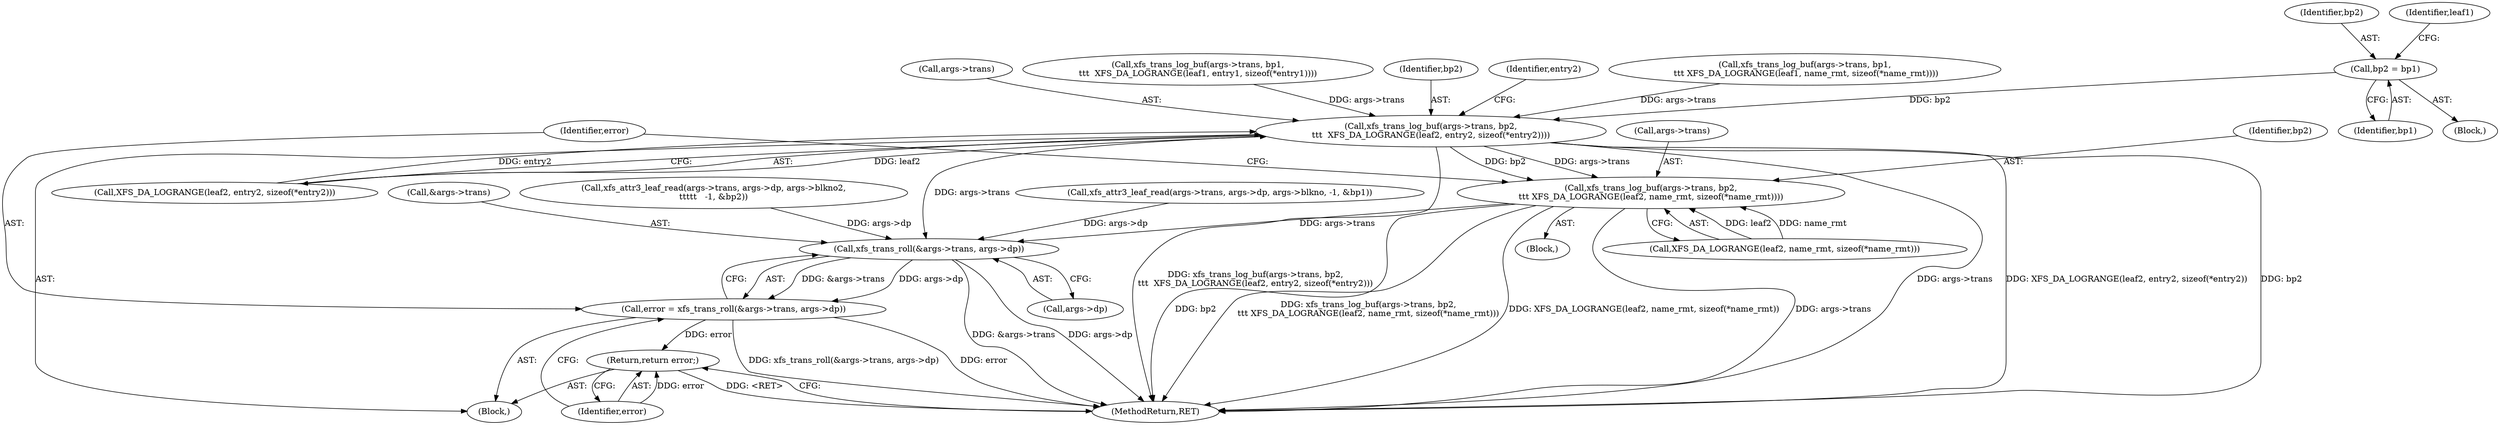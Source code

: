 digraph "0_linux_8275cdd0e7ac550dcce2b3ef6d2fb3b808c1ae59_4@pointer" {
"1000174" [label="(Call,bp2 = bp1)"];
"1000438" [label="(Call,xfs_trans_log_buf(args->trans, bp2,\n\t\t\t  XFS_DA_LOGRANGE(leaf2, entry2, sizeof(*entry2))))"];
"1000475" [label="(Call,xfs_trans_log_buf(args->trans, bp2,\n\t\t\t XFS_DA_LOGRANGE(leaf2, name_rmt, sizeof(*name_rmt))))"];
"1000488" [label="(Call,xfs_trans_roll(&args->trans, args->dp))"];
"1000486" [label="(Call,error = xfs_trans_roll(&args->trans, args->dp))"];
"1000496" [label="(Return,return error;)"];
"1000497" [label="(Identifier,error)"];
"1000486" [label="(Call,error = xfs_trans_roll(&args->trans, args->dp))"];
"1000457" [label="(Block,)"];
"1000422" [label="(Call,xfs_trans_log_buf(args->trans, bp1,\n \t\t\t XFS_DA_LOGRANGE(leaf1, name_rmt, sizeof(*name_rmt))))"];
"1000475" [label="(Call,xfs_trans_log_buf(args->trans, bp2,\n\t\t\t XFS_DA_LOGRANGE(leaf2, name_rmt, sizeof(*name_rmt))))"];
"1000175" [label="(Identifier,bp2)"];
"1000176" [label="(Identifier,bp1)"];
"1000498" [label="(MethodReturn,RET)"];
"1000496" [label="(Return,return error;)"];
"1000125" [label="(Call,xfs_attr3_leaf_read(args->trans, args->dp, args->blkno, -1, &bp1))"];
"1000480" [label="(Call,XFS_DA_LOGRANGE(leaf2, name_rmt, sizeof(*name_rmt)))"];
"1000489" [label="(Call,&args->trans)"];
"1000154" [label="(Call,xfs_attr3_leaf_read(args->trans, args->dp, args->blkno2,\n\t\t\t\t\t   -1, &bp2))"];
"1000439" [label="(Call,args->trans)"];
"1000443" [label="(Call,XFS_DA_LOGRANGE(leaf2, entry2, sizeof(*entry2)))"];
"1000174" [label="(Call,bp2 = bp1)"];
"1000178" [label="(Identifier,leaf1)"];
"1000173" [label="(Block,)"];
"1000487" [label="(Identifier,error)"];
"1000375" [label="(Call,xfs_trans_log_buf(args->trans, bp1,\n\t\t\t  XFS_DA_LOGRANGE(leaf1, entry1, sizeof(*entry1))))"];
"1000442" [label="(Identifier,bp2)"];
"1000453" [label="(Identifier,entry2)"];
"1000488" [label="(Call,xfs_trans_roll(&args->trans, args->dp))"];
"1000438" [label="(Call,xfs_trans_log_buf(args->trans, bp2,\n\t\t\t  XFS_DA_LOGRANGE(leaf2, entry2, sizeof(*entry2))))"];
"1000105" [label="(Block,)"];
"1000479" [label="(Identifier,bp2)"];
"1000493" [label="(Call,args->dp)"];
"1000476" [label="(Call,args->trans)"];
"1000174" -> "1000173"  [label="AST: "];
"1000174" -> "1000176"  [label="CFG: "];
"1000175" -> "1000174"  [label="AST: "];
"1000176" -> "1000174"  [label="AST: "];
"1000178" -> "1000174"  [label="CFG: "];
"1000174" -> "1000438"  [label="DDG: bp2"];
"1000438" -> "1000105"  [label="AST: "];
"1000438" -> "1000443"  [label="CFG: "];
"1000439" -> "1000438"  [label="AST: "];
"1000442" -> "1000438"  [label="AST: "];
"1000443" -> "1000438"  [label="AST: "];
"1000453" -> "1000438"  [label="CFG: "];
"1000438" -> "1000498"  [label="DDG: bp2"];
"1000438" -> "1000498"  [label="DDG: XFS_DA_LOGRANGE(leaf2, entry2, sizeof(*entry2))"];
"1000438" -> "1000498"  [label="DDG: xfs_trans_log_buf(args->trans, bp2,\n\t\t\t  XFS_DA_LOGRANGE(leaf2, entry2, sizeof(*entry2)))"];
"1000438" -> "1000498"  [label="DDG: args->trans"];
"1000375" -> "1000438"  [label="DDG: args->trans"];
"1000422" -> "1000438"  [label="DDG: args->trans"];
"1000443" -> "1000438"  [label="DDG: leaf2"];
"1000443" -> "1000438"  [label="DDG: entry2"];
"1000438" -> "1000475"  [label="DDG: args->trans"];
"1000438" -> "1000475"  [label="DDG: bp2"];
"1000438" -> "1000488"  [label="DDG: args->trans"];
"1000475" -> "1000457"  [label="AST: "];
"1000475" -> "1000480"  [label="CFG: "];
"1000476" -> "1000475"  [label="AST: "];
"1000479" -> "1000475"  [label="AST: "];
"1000480" -> "1000475"  [label="AST: "];
"1000487" -> "1000475"  [label="CFG: "];
"1000475" -> "1000498"  [label="DDG: args->trans"];
"1000475" -> "1000498"  [label="DDG: bp2"];
"1000475" -> "1000498"  [label="DDG: xfs_trans_log_buf(args->trans, bp2,\n\t\t\t XFS_DA_LOGRANGE(leaf2, name_rmt, sizeof(*name_rmt)))"];
"1000475" -> "1000498"  [label="DDG: XFS_DA_LOGRANGE(leaf2, name_rmt, sizeof(*name_rmt))"];
"1000480" -> "1000475"  [label="DDG: leaf2"];
"1000480" -> "1000475"  [label="DDG: name_rmt"];
"1000475" -> "1000488"  [label="DDG: args->trans"];
"1000488" -> "1000486"  [label="AST: "];
"1000488" -> "1000493"  [label="CFG: "];
"1000489" -> "1000488"  [label="AST: "];
"1000493" -> "1000488"  [label="AST: "];
"1000486" -> "1000488"  [label="CFG: "];
"1000488" -> "1000498"  [label="DDG: &args->trans"];
"1000488" -> "1000498"  [label="DDG: args->dp"];
"1000488" -> "1000486"  [label="DDG: &args->trans"];
"1000488" -> "1000486"  [label="DDG: args->dp"];
"1000125" -> "1000488"  [label="DDG: args->dp"];
"1000154" -> "1000488"  [label="DDG: args->dp"];
"1000486" -> "1000105"  [label="AST: "];
"1000487" -> "1000486"  [label="AST: "];
"1000497" -> "1000486"  [label="CFG: "];
"1000486" -> "1000498"  [label="DDG: xfs_trans_roll(&args->trans, args->dp)"];
"1000486" -> "1000498"  [label="DDG: error"];
"1000486" -> "1000496"  [label="DDG: error"];
"1000496" -> "1000105"  [label="AST: "];
"1000496" -> "1000497"  [label="CFG: "];
"1000497" -> "1000496"  [label="AST: "];
"1000498" -> "1000496"  [label="CFG: "];
"1000496" -> "1000498"  [label="DDG: <RET>"];
"1000497" -> "1000496"  [label="DDG: error"];
}
